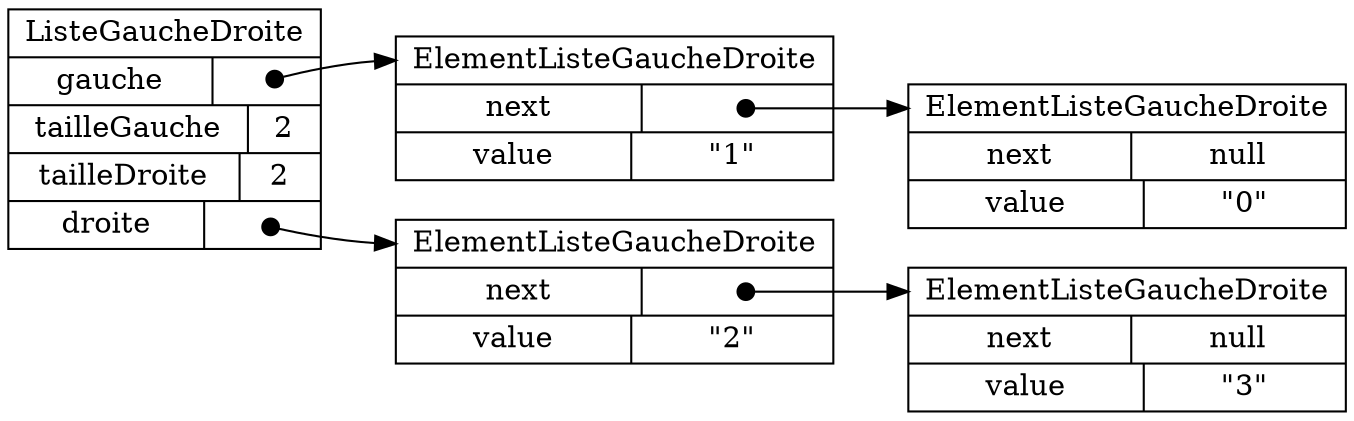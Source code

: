 digraph "leftRightList04" {
graph ["rankdir"="LR","compound"="true"]
"" ["shape"="record","label"="<_C>ListeGaucheDroite|{gauche|<gauche_gauche>}|{tailleGauche|2}|{tailleDroite|2}|{droite|<droite_droite>}","style"="filled","fillcolor"="white"]
"gauche" ["shape"="record","label"="<_C>ElementListeGaucheDroite|{next|<next_next>}|{value|\"1\"}","style"="filled","fillcolor"="white"]
"gauche¤next" ["shape"="record","label"="<_C>ElementListeGaucheDroite|{next|null}|{value|\"0\"}","style"="filled","fillcolor"="white"]
"droite" ["shape"="record","label"="<_C>ElementListeGaucheDroite|{next|<next_next>}|{value|\"2\"}","style"="filled","fillcolor"="white"]
"droite¤next" ["shape"="record","label"="<_C>ElementListeGaucheDroite|{next|null}|{value|\"3\"}","style"="filled","fillcolor"="white"]
"":"droite_droite":c -> "droite":"_C" ["tailclip"="false","arrowtail"="dot","dir"="both","label"=""]
"":"gauche_gauche":c -> "gauche":"_C" ["tailclip"="false","arrowtail"="dot","dir"="both","label"=""]
"gauche":"next_next":c -> "gauche¤next":"_C" ["tailclip"="false","arrowtail"="dot","dir"="both","label"=""]
"droite":"next_next":c -> "droite¤next":"_C" ["tailclip"="false","arrowtail"="dot","dir"="both","label"=""]
}